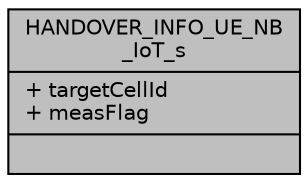 digraph "HANDOVER_INFO_UE_NB_IoT_s"
{
 // LATEX_PDF_SIZE
  edge [fontname="Helvetica",fontsize="10",labelfontname="Helvetica",labelfontsize="10"];
  node [fontname="Helvetica",fontsize="10",shape=record];
  Node1 [label="{HANDOVER_INFO_UE_NB\l_IoT_s\n|+ targetCellId\l+ measFlag\l|}",height=0.2,width=0.4,color="black", fillcolor="grey75", style="filled", fontcolor="black",tooltip=" "];
}
